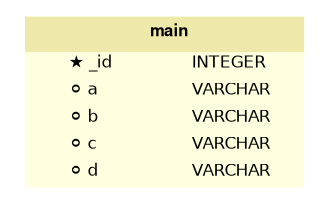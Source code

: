 digraph G {
    label = "";
    rankdir = "LR";
    fontname = "Bitstream Vera Sans"
    fontsize = 8

    node [
        fontname = "Bitstream Vera Sans"
        fontsize = 8
        shape = "plaintext"
    ]

    edge [
        fontname = "Bitstream Vera Sans"
        fontsize = 8
    ]


  
  "main" [label=< 
  <!-- table -->
  <TABLE BGCOLOR="lightyellow" BORDER="0" CELLBORDER="0" CELLSPACING="0">
    <TR>
      <TD COLSPAN="2" CELLPADDING="4" ALIGN="CENTER" BGCOLOR="palegoldenrod">
        <FONT FACE="Helvetica Bold" COLOR="black">main</FONT>
      </TD>
    </TR>
    <TR>
      <TD ALIGN="LEFT" BORDER="0">
        <FONT FACE="Bitstream Vera Sans">★ _id</FONT>
      </TD>
      <TD ALIGN="LEFT">
        <FONT FACE="Bitstream Vera Sans">INTEGER</FONT>
      </TD>
    </TR>
    <TR>
      <TD ALIGN="LEFT" BORDER="0">
        <FONT FACE="Bitstream Vera Sans">⚪ a</FONT>
      </TD>
      <TD ALIGN="LEFT">
        <FONT FACE="Bitstream Vera Sans">VARCHAR</FONT>
      </TD>
    </TR>
    <TR>
      <TD ALIGN="LEFT" BORDER="0">
        <FONT FACE="Bitstream Vera Sans">⚪ b</FONT>
      </TD>
      <TD ALIGN="LEFT">
        <FONT FACE="Bitstream Vera Sans">VARCHAR</FONT>
      </TD>
    </TR>
    <TR>
      <TD ALIGN="LEFT" BORDER="0">
        <FONT FACE="Bitstream Vera Sans">⚪ c</FONT>
      </TD>
      <TD ALIGN="LEFT">
        <FONT FACE="Bitstream Vera Sans">VARCHAR</FONT>
      </TD>
    </TR>
    <TR>
      <TD ALIGN="LEFT" BORDER="0">
        <FONT FACE="Bitstream Vera Sans">⚪ d</FONT>
      </TD>
      <TD ALIGN="LEFT">
        <FONT FACE="Bitstream Vera Sans">VARCHAR</FONT>
      </TD>
    </TR>
  </TABLE>
  >]


}
